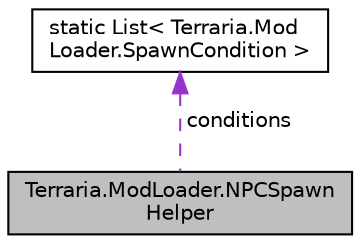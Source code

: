 digraph "Terraria.ModLoader.NPCSpawnHelper"
{
 // LATEX_PDF_SIZE
  edge [fontname="Helvetica",fontsize="10",labelfontname="Helvetica",labelfontsize="10"];
  node [fontname="Helvetica",fontsize="10",shape=record];
  Node1 [label="Terraria.ModLoader.NPCSpawn\lHelper",height=0.2,width=0.4,color="black", fillcolor="grey75", style="filled", fontcolor="black",tooltip="This server as a central class to help modders spawn their npcs. It's basically the vanilla spawn cod..."];
  Node2 -> Node1 [dir="back",color="darkorchid3",fontsize="10",style="dashed",label=" conditions" ,fontname="Helvetica"];
  Node2 [label="static List\< Terraria.Mod\lLoader.SpawnCondition \>",height=0.2,width=0.4,color="black", fillcolor="white", style="filled",tooltip=" "];
}
